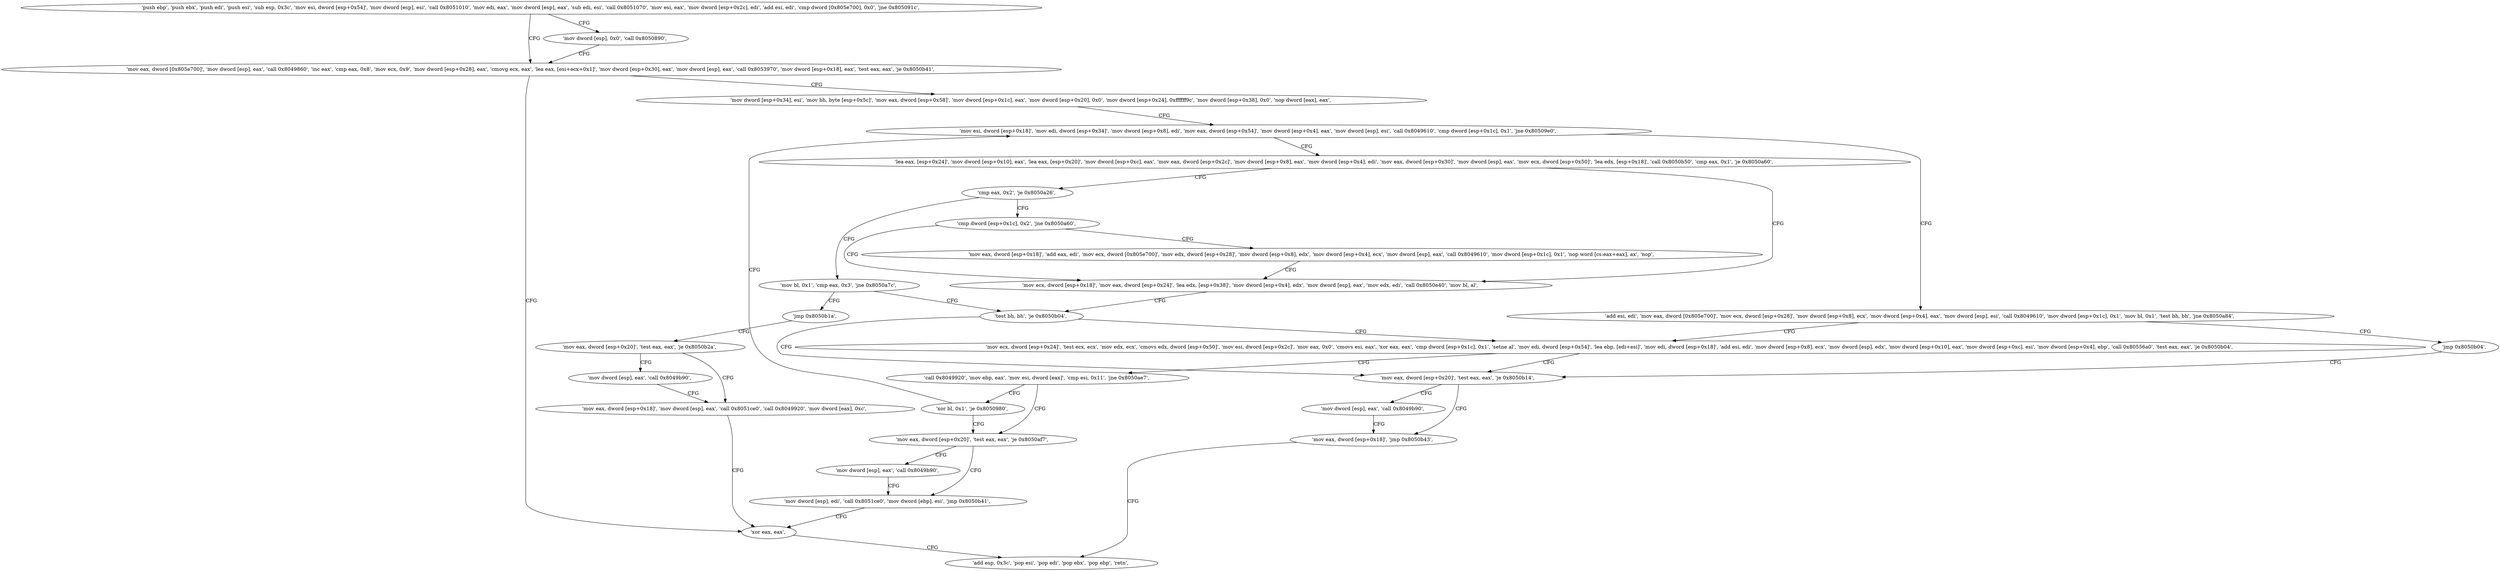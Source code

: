 digraph "func" {
"134547680" [label = "'push ebp', 'push ebx', 'push edi', 'push esi', 'sub esp, 0x3c', 'mov esi, dword [esp+0x54]', 'mov dword [esp], esi', 'call 0x8051010', 'mov edi, eax', 'mov dword [esp], eax', 'sub edi, esi', 'call 0x8051070', 'mov esi, eax', 'mov dword [esp+0x2c], edi', 'add esi, edi', 'cmp dword [0x805e700], 0x0', 'jne 0x805091c', " ]
"134547740" [label = "'mov eax, dword [0x805e700]', 'mov dword [esp], eax', 'call 0x8049860', 'inc eax', 'cmp eax, 0x8', 'mov ecx, 0x9', 'mov dword [esp+0x28], eax', 'cmovg ecx, eax', 'lea eax, [esi+ecx+0x1]', 'mov dword [esp+0x30], eax', 'mov dword [esp], eax', 'call 0x8053970', 'mov dword [esp+0x18], eax', 'test eax, eax', 'je 0x8050b41', " ]
"134547728" [label = "'mov dword [esp], 0x0', 'call 0x8050890', " ]
"134548289" [label = "'xor eax, eax', " ]
"134547797" [label = "'mov dword [esp+0x34], esi', 'mov bh, byte [esp+0x5c]', 'mov eax, dword [esp+0x58]', 'mov dword [esp+0x1c], eax', 'mov dword [esp+0x20], 0x0', 'mov dword [esp+0x24], 0xffffff9c', 'mov dword [esp+0x38], 0x0', 'nop dword [eax], eax', " ]
"134548291" [label = "'add esp, 0x3c', 'pop esi', 'pop edi', 'pop ebx', 'pop ebp', 'retn', " ]
"134547840" [label = "'mov esi, dword [esp+0x18]', 'mov edi, dword [esp+0x34]', 'mov dword [esp+0x8], edi', 'mov eax, dword [esp+0x54]', 'mov dword [esp+0x4], eax', 'mov dword [esp], esi', 'call 0x8049610', 'cmp dword [esp+0x1c], 0x1', 'jne 0x80509e0', " ]
"134547936" [label = "'lea eax, [esp+0x24]', 'mov dword [esp+0x10], eax', 'lea eax, [esp+0x20]', 'mov dword [esp+0xc], eax', 'mov eax, dword [esp+0x2c]', 'mov dword [esp+0x8], eax', 'mov dword [esp+0x4], edi', 'mov eax, dword [esp+0x30]', 'mov dword [esp], eax', 'mov ecx, dword [esp+0x50]', 'lea edx, [esp+0x18]', 'call 0x8050b50', 'cmp eax, 0x1', 'je 0x8050a60', " ]
"134548064" [label = "'mov ecx, dword [esp+0x18]', 'mov eax, dword [esp+0x24]', 'lea edx, [esp+0x38]', 'mov dword [esp+0x4], edx', 'mov dword [esp], eax', 'mov edx, edi', 'call 0x8050e40', 'mov bl, al', " ]
"134547989" [label = "'cmp eax, 0x2', 'je 0x8050a26', " ]
"134547875" [label = "'add esi, edi', 'mov eax, dword [0x805e700]', 'mov ecx, dword [esp+0x28]', 'mov dword [esp+0x8], ecx', 'mov dword [esp+0x4], eax', 'mov dword [esp], esi', 'call 0x8049610', 'mov dword [esp+0x1c], 0x1', 'mov bl, 0x1', 'test bh, bh', 'jne 0x8050a84', " ]
"134548100" [label = "'mov ecx, dword [esp+0x24]', 'test ecx, ecx', 'mov edx, ecx', 'cmovs edx, dword [esp+0x50]', 'mov esi, dword [esp+0x2c]', 'mov eax, 0x0', 'cmovs esi, eax', 'xor eax, eax', 'cmp dword [esp+0x1c], 0x1', 'setne al', 'mov edi, dword [esp+0x54]', 'lea ebp, [edi+esi]', 'mov edi, dword [esp+0x18]', 'add esi, edi', 'mov dword [esp+0x8], ecx', 'mov dword [esp], edx', 'mov dword [esp+0x10], eax', 'mov dword [esp+0xc], esi', 'mov dword [esp+0x4], ebp', 'call 0x80556a0', 'test eax, eax', 'je 0x8050b04', " ]
"134547920" [label = "'jmp 0x8050b04', " ]
"134548092" [label = "'test bh, bh', 'je 0x8050b04', " ]
"134548006" [label = "'cmp dword [esp+0x1c], 0x2', 'jne 0x8050a60', " ]
"134547994" [label = "'mov bl, 0x1', 'cmp eax, 0x3', 'jne 0x8050a7c', " ]
"134548228" [label = "'mov eax, dword [esp+0x20]', 'test eax, eax', 'je 0x8050b14', " ]
"134548176" [label = "'call 0x8049920', 'mov ebp, eax', 'mov esi, dword [eax]', 'cmp esi, 0x11', 'jne 0x8050ae7', " ]
"134548244" [label = "'mov eax, dword [esp+0x18]', 'jmp 0x8050b43', " ]
"134548236" [label = "'mov dword [esp], eax', 'call 0x8049b90', " ]
"134548013" [label = "'mov eax, dword [esp+0x18]', 'add eax, edi', 'mov ecx, dword [0x805e700]', 'mov edx, dword [esp+0x28]', 'mov dword [esp+0x8], edx', 'mov dword [esp+0x4], ecx', 'mov dword [esp], eax', 'call 0x8049610', 'mov dword [esp+0x1c], 0x1', 'nop word [cs:eax+eax], ax', 'nop', " ]
"134548001" [label = "'jmp 0x8050b1a', " ]
"134548199" [label = "'mov eax, dword [esp+0x20]', 'test eax, eax', 'je 0x8050af7', " ]
"134548190" [label = "'xor bl, 0x1', 'je 0x8050980', " ]
"134548250" [label = "'mov eax, dword [esp+0x20]', 'test eax, eax', 'je 0x8050b2a', " ]
"134548215" [label = "'mov dword [esp], edi', 'call 0x8051ce0', 'mov dword [ebp], esi', 'jmp 0x8050b41', " ]
"134548207" [label = "'mov dword [esp], eax', 'call 0x8049b90', " ]
"134548266" [label = "'mov eax, dword [esp+0x18]', 'mov dword [esp], eax', 'call 0x8051ce0', 'call 0x8049920', 'mov dword [eax], 0xc', " ]
"134548258" [label = "'mov dword [esp], eax', 'call 0x8049b90', " ]
"134547680" -> "134547740" [ label = "CFG" ]
"134547680" -> "134547728" [ label = "CFG" ]
"134547740" -> "134548289" [ label = "CFG" ]
"134547740" -> "134547797" [ label = "CFG" ]
"134547728" -> "134547740" [ label = "CFG" ]
"134548289" -> "134548291" [ label = "CFG" ]
"134547797" -> "134547840" [ label = "CFG" ]
"134547840" -> "134547936" [ label = "CFG" ]
"134547840" -> "134547875" [ label = "CFG" ]
"134547936" -> "134548064" [ label = "CFG" ]
"134547936" -> "134547989" [ label = "CFG" ]
"134548064" -> "134548092" [ label = "CFG" ]
"134547989" -> "134548006" [ label = "CFG" ]
"134547989" -> "134547994" [ label = "CFG" ]
"134547875" -> "134548100" [ label = "CFG" ]
"134547875" -> "134547920" [ label = "CFG" ]
"134548100" -> "134548228" [ label = "CFG" ]
"134548100" -> "134548176" [ label = "CFG" ]
"134547920" -> "134548228" [ label = "CFG" ]
"134548092" -> "134548228" [ label = "CFG" ]
"134548092" -> "134548100" [ label = "CFG" ]
"134548006" -> "134548064" [ label = "CFG" ]
"134548006" -> "134548013" [ label = "CFG" ]
"134547994" -> "134548092" [ label = "CFG" ]
"134547994" -> "134548001" [ label = "CFG" ]
"134548228" -> "134548244" [ label = "CFG" ]
"134548228" -> "134548236" [ label = "CFG" ]
"134548176" -> "134548199" [ label = "CFG" ]
"134548176" -> "134548190" [ label = "CFG" ]
"134548244" -> "134548291" [ label = "CFG" ]
"134548236" -> "134548244" [ label = "CFG" ]
"134548013" -> "134548064" [ label = "CFG" ]
"134548001" -> "134548250" [ label = "CFG" ]
"134548199" -> "134548215" [ label = "CFG" ]
"134548199" -> "134548207" [ label = "CFG" ]
"134548190" -> "134547840" [ label = "CFG" ]
"134548190" -> "134548199" [ label = "CFG" ]
"134548250" -> "134548266" [ label = "CFG" ]
"134548250" -> "134548258" [ label = "CFG" ]
"134548215" -> "134548289" [ label = "CFG" ]
"134548207" -> "134548215" [ label = "CFG" ]
"134548266" -> "134548289" [ label = "CFG" ]
"134548258" -> "134548266" [ label = "CFG" ]
}

